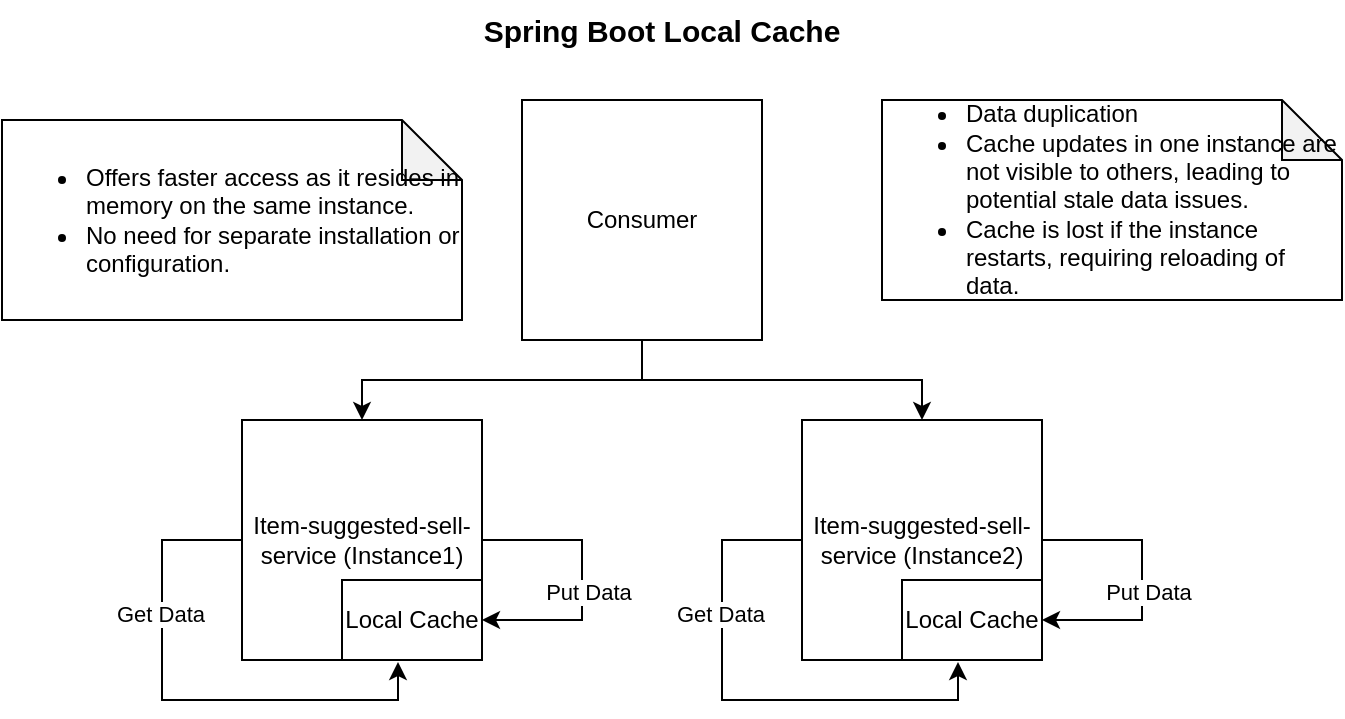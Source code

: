 <mxfile version="25.0.1">
  <diagram name="Page-1" id="5IWywqPwiNhNZYy0IlvY">
    <mxGraphModel dx="880" dy="426" grid="1" gridSize="10" guides="1" tooltips="1" connect="1" arrows="1" fold="1" page="1" pageScale="1" pageWidth="850" pageHeight="1100" math="0" shadow="0">
      <root>
        <mxCell id="0" />
        <mxCell id="1" parent="0" />
        <mxCell id="1DmagxJH7YWcO8vsQb3A-10" style="edgeStyle=orthogonalEdgeStyle;rounded=0;orthogonalLoop=1;jettySize=auto;html=1;exitX=1;exitY=0.5;exitDx=0;exitDy=0;entryX=1;entryY=0.5;entryDx=0;entryDy=0;" edge="1" parent="1" source="1DmagxJH7YWcO8vsQb3A-1" target="1DmagxJH7YWcO8vsQb3A-4">
          <mxGeometry relative="1" as="geometry">
            <Array as="points">
              <mxPoint x="330" y="300" />
              <mxPoint x="330" y="340" />
            </Array>
          </mxGeometry>
        </mxCell>
        <mxCell id="1DmagxJH7YWcO8vsQb3A-11" value="Put Data" style="edgeLabel;html=1;align=center;verticalAlign=middle;resizable=0;points=[];" vertex="1" connectable="0" parent="1DmagxJH7YWcO8vsQb3A-10">
          <mxGeometry x="0.086" y="3" relative="1" as="geometry">
            <mxPoint as="offset" />
          </mxGeometry>
        </mxCell>
        <mxCell id="1DmagxJH7YWcO8vsQb3A-1" value="Item-suggested-sell-service (Instance1)" style="whiteSpace=wrap;html=1;aspect=fixed;" vertex="1" parent="1">
          <mxGeometry x="160" y="240" width="120" height="120" as="geometry" />
        </mxCell>
        <mxCell id="1DmagxJH7YWcO8vsQb3A-4" value="Local Cache" style="rounded=0;whiteSpace=wrap;html=1;" vertex="1" parent="1">
          <mxGeometry x="210" y="320" width="70" height="40" as="geometry" />
        </mxCell>
        <mxCell id="1DmagxJH7YWcO8vsQb3A-8" style="edgeStyle=orthogonalEdgeStyle;rounded=0;orthogonalLoop=1;jettySize=auto;html=1;exitX=0;exitY=0.5;exitDx=0;exitDy=0;entryX=0.4;entryY=1.025;entryDx=0;entryDy=0;entryPerimeter=0;" edge="1" parent="1" source="1DmagxJH7YWcO8vsQb3A-1" target="1DmagxJH7YWcO8vsQb3A-4">
          <mxGeometry relative="1" as="geometry">
            <Array as="points">
              <mxPoint x="120" y="300" />
              <mxPoint x="120" y="380" />
              <mxPoint x="238" y="380" />
            </Array>
          </mxGeometry>
        </mxCell>
        <mxCell id="1DmagxJH7YWcO8vsQb3A-9" value="Get Data" style="edgeLabel;html=1;align=center;verticalAlign=middle;resizable=0;points=[];" vertex="1" connectable="0" parent="1DmagxJH7YWcO8vsQb3A-8">
          <mxGeometry x="-0.401" y="-1" relative="1" as="geometry">
            <mxPoint as="offset" />
          </mxGeometry>
        </mxCell>
        <mxCell id="1DmagxJH7YWcO8vsQb3A-14" style="edgeStyle=orthogonalEdgeStyle;rounded=0;orthogonalLoop=1;jettySize=auto;html=1;exitX=0.5;exitY=1;exitDx=0;exitDy=0;" edge="1" parent="1" source="1DmagxJH7YWcO8vsQb3A-12" target="1DmagxJH7YWcO8vsQb3A-1">
          <mxGeometry relative="1" as="geometry" />
        </mxCell>
        <mxCell id="1DmagxJH7YWcO8vsQb3A-22" style="edgeStyle=orthogonalEdgeStyle;rounded=0;orthogonalLoop=1;jettySize=auto;html=1;exitX=0.5;exitY=1;exitDx=0;exitDy=0;entryX=0.5;entryY=0;entryDx=0;entryDy=0;" edge="1" parent="1" source="1DmagxJH7YWcO8vsQb3A-12" target="1DmagxJH7YWcO8vsQb3A-18">
          <mxGeometry relative="1" as="geometry" />
        </mxCell>
        <mxCell id="1DmagxJH7YWcO8vsQb3A-12" value="Consumer" style="whiteSpace=wrap;html=1;aspect=fixed;" vertex="1" parent="1">
          <mxGeometry x="300" y="80" width="120" height="120" as="geometry" />
        </mxCell>
        <mxCell id="1DmagxJH7YWcO8vsQb3A-16" style="edgeStyle=orthogonalEdgeStyle;rounded=0;orthogonalLoop=1;jettySize=auto;html=1;exitX=1;exitY=0.5;exitDx=0;exitDy=0;entryX=1;entryY=0.5;entryDx=0;entryDy=0;" edge="1" source="1DmagxJH7YWcO8vsQb3A-18" target="1DmagxJH7YWcO8vsQb3A-19" parent="1">
          <mxGeometry relative="1" as="geometry">
            <Array as="points">
              <mxPoint x="610" y="300" />
              <mxPoint x="610" y="340" />
            </Array>
          </mxGeometry>
        </mxCell>
        <mxCell id="1DmagxJH7YWcO8vsQb3A-17" value="Put Data" style="edgeLabel;html=1;align=center;verticalAlign=middle;resizable=0;points=[];" vertex="1" connectable="0" parent="1DmagxJH7YWcO8vsQb3A-16">
          <mxGeometry x="0.086" y="3" relative="1" as="geometry">
            <mxPoint as="offset" />
          </mxGeometry>
        </mxCell>
        <mxCell id="1DmagxJH7YWcO8vsQb3A-18" value="Item-suggested-sell-service (Instance2)" style="whiteSpace=wrap;html=1;aspect=fixed;" vertex="1" parent="1">
          <mxGeometry x="440" y="240" width="120" height="120" as="geometry" />
        </mxCell>
        <mxCell id="1DmagxJH7YWcO8vsQb3A-19" value="Local Cache" style="rounded=0;whiteSpace=wrap;html=1;" vertex="1" parent="1">
          <mxGeometry x="490" y="320" width="70" height="40" as="geometry" />
        </mxCell>
        <mxCell id="1DmagxJH7YWcO8vsQb3A-20" style="edgeStyle=orthogonalEdgeStyle;rounded=0;orthogonalLoop=1;jettySize=auto;html=1;exitX=0;exitY=0.5;exitDx=0;exitDy=0;entryX=0.4;entryY=1.025;entryDx=0;entryDy=0;entryPerimeter=0;" edge="1" source="1DmagxJH7YWcO8vsQb3A-18" target="1DmagxJH7YWcO8vsQb3A-19" parent="1">
          <mxGeometry relative="1" as="geometry">
            <Array as="points">
              <mxPoint x="400" y="300" />
              <mxPoint x="400" y="380" />
              <mxPoint x="518" y="380" />
            </Array>
          </mxGeometry>
        </mxCell>
        <mxCell id="1DmagxJH7YWcO8vsQb3A-21" value="Get Data" style="edgeLabel;html=1;align=center;verticalAlign=middle;resizable=0;points=[];" vertex="1" connectable="0" parent="1DmagxJH7YWcO8vsQb3A-20">
          <mxGeometry x="-0.401" y="-1" relative="1" as="geometry">
            <mxPoint as="offset" />
          </mxGeometry>
        </mxCell>
        <mxCell id="1DmagxJH7YWcO8vsQb3A-23" value="&lt;ul&gt;&lt;li&gt;Offers faster access as it resides in memory on the same instance.&lt;/li&gt;&lt;li&gt;No need for separate installation or configuration.&lt;/li&gt;&lt;/ul&gt;" style="shape=note;whiteSpace=wrap;html=1;backgroundOutline=1;darkOpacity=0.05;align=left;" vertex="1" parent="1">
          <mxGeometry x="40" y="90" width="230" height="100" as="geometry" />
        </mxCell>
        <mxCell id="1DmagxJH7YWcO8vsQb3A-24" value="&lt;ul&gt;&lt;li&gt;&lt;span style=&quot;background-color: initial;&quot;&gt;Data duplication&lt;/span&gt;&lt;/li&gt;&lt;li&gt;&lt;span style=&quot;background-color: initial;&quot;&gt;Cache updates in one instance are not visible to others, leading to potential stale data issues.&lt;/span&gt;&lt;/li&gt;&lt;li&gt;&lt;span style=&quot;background-color: initial;&quot;&gt;Cache is lost if the instance restarts, requiring reloading of data.&lt;/span&gt;&lt;/li&gt;&lt;/ul&gt;" style="shape=note;whiteSpace=wrap;html=1;backgroundOutline=1;darkOpacity=0.05;align=left;" vertex="1" parent="1">
          <mxGeometry x="480" y="80" width="230" height="100" as="geometry" />
        </mxCell>
        <mxCell id="1DmagxJH7YWcO8vsQb3A-25" value="Spring Boot Local Cache" style="text;html=1;align=center;verticalAlign=middle;whiteSpace=wrap;rounded=0;fontSize=15;fontStyle=1" vertex="1" parent="1">
          <mxGeometry x="270" y="30" width="200" height="30" as="geometry" />
        </mxCell>
      </root>
    </mxGraphModel>
  </diagram>
</mxfile>

